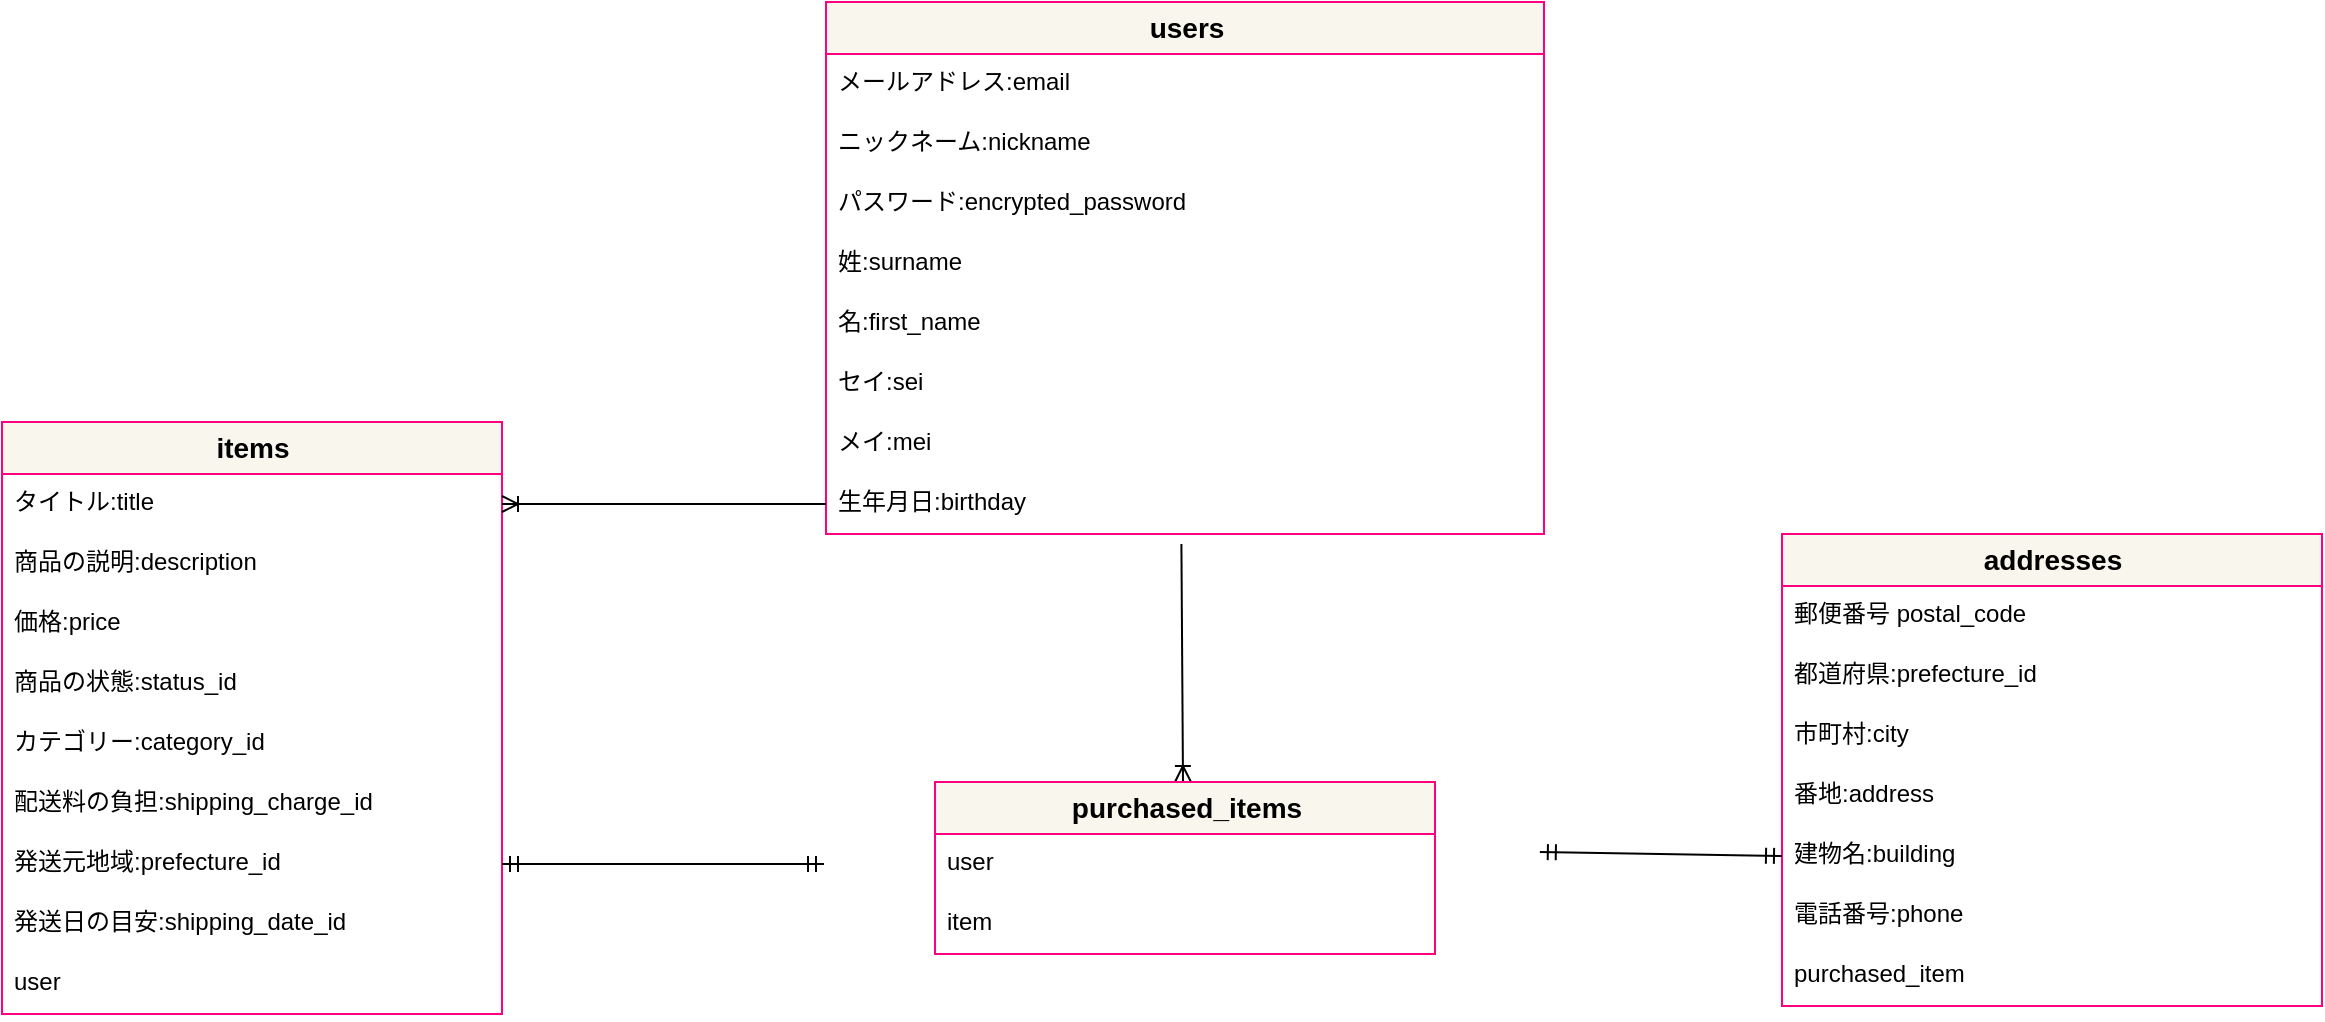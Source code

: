 <mxfile>
    <diagram id="pi56ZU3cPOmDDLXdVbHf" name="ページ1">
        <mxGraphModel dx="1290" dy="796" grid="1" gridSize="10" guides="1" tooltips="1" connect="1" arrows="1" fold="1" page="1" pageScale="1" pageWidth="1654" pageHeight="1169" math="0" shadow="0">
            <root>
                <mxCell id="0"/>
                <mxCell id="1" parent="0"/>
                <mxCell id="8" value="&lt;font color=&quot;#000000&quot;&gt;&lt;b&gt;items&lt;/b&gt;&lt;/font&gt;" style="swimlane;fontStyle=0;childLayout=stackLayout;horizontal=1;startSize=26;horizontalStack=0;resizeParent=1;resizeParentMax=0;resizeLast=0;collapsible=1;marginBottom=0;align=center;fontSize=14;strokeColor=#FF0080;fillColor=#f9f7ed;html=1;" parent="1" vertex="1">
                    <mxGeometry x="150" y="220" width="250" height="296" as="geometry"/>
                </mxCell>
                <mxCell id="11" value="タイトル:title" style="text;strokeColor=none;fillColor=none;spacingLeft=4;spacingRight=4;overflow=hidden;rotatable=0;points=[[0,0.5],[1,0.5]];portConstraint=eastwest;fontSize=12;" parent="8" vertex="1">
                    <mxGeometry y="26" width="250" height="30" as="geometry"/>
                </mxCell>
                <mxCell id="70" value="商品の説明:description" style="text;strokeColor=none;fillColor=none;spacingLeft=4;spacingRight=4;overflow=hidden;rotatable=0;points=[[0,0.5],[1,0.5]];portConstraint=eastwest;fontSize=12;" parent="8" vertex="1">
                    <mxGeometry y="56" width="250" height="30" as="geometry"/>
                </mxCell>
                <mxCell id="68" value="価格:price" style="text;strokeColor=none;fillColor=none;spacingLeft=4;spacingRight=4;overflow=hidden;rotatable=0;points=[[0,0.5],[1,0.5]];portConstraint=eastwest;fontSize=12;" parent="8" vertex="1">
                    <mxGeometry y="86" width="250" height="30" as="geometry"/>
                </mxCell>
                <mxCell id="65" value="商品の状態:status_id" style="text;strokeColor=none;fillColor=none;spacingLeft=4;spacingRight=4;overflow=hidden;rotatable=0;points=[[0,0.5],[1,0.5]];portConstraint=eastwest;fontSize=12;" parent="8" vertex="1">
                    <mxGeometry y="116" width="250" height="30" as="geometry"/>
                </mxCell>
                <mxCell id="64" value="カテゴリー:category_id" style="text;strokeColor=none;fillColor=none;spacingLeft=4;spacingRight=4;overflow=hidden;rotatable=0;points=[[0,0.5],[1,0.5]];portConstraint=eastwest;fontSize=12;" parent="8" vertex="1">
                    <mxGeometry y="146" width="250" height="30" as="geometry"/>
                </mxCell>
                <mxCell id="66" value="配送料の負担:shipping_charge_id" style="text;strokeColor=none;fillColor=none;spacingLeft=4;spacingRight=4;overflow=hidden;rotatable=0;points=[[0,0.5],[1,0.5]];portConstraint=eastwest;fontSize=12;" parent="8" vertex="1">
                    <mxGeometry y="176" width="250" height="30" as="geometry"/>
                </mxCell>
                <mxCell id="67" value="発送元地域:prefecture_id" style="text;strokeColor=none;fillColor=none;spacingLeft=4;spacingRight=4;overflow=hidden;rotatable=0;points=[[0,0.5],[1,0.5]];portConstraint=eastwest;fontSize=12;" parent="8" vertex="1">
                    <mxGeometry y="206" width="250" height="30" as="geometry"/>
                </mxCell>
                <mxCell id="90" value="発送日の目安:shipping_date_id" style="text;strokeColor=none;fillColor=none;spacingLeft=4;spacingRight=4;overflow=hidden;rotatable=0;points=[[0,0.5],[1,0.5]];portConstraint=eastwest;fontSize=12;" vertex="1" parent="8">
                    <mxGeometry y="236" width="250" height="30" as="geometry"/>
                </mxCell>
                <mxCell id="125" value="user" style="text;strokeColor=none;fillColor=none;spacingLeft=4;spacingRight=4;overflow=hidden;rotatable=0;points=[[0,0.5],[1,0.5]];portConstraint=eastwest;fontSize=12;" vertex="1" parent="8">
                    <mxGeometry y="266" width="250" height="30" as="geometry"/>
                </mxCell>
                <mxCell id="16" value="&lt;font color=&quot;#000000&quot;&gt;addresses&lt;/font&gt;" style="swimlane;fontStyle=1;childLayout=stackLayout;horizontal=1;startSize=26;horizontalStack=0;resizeParent=1;resizeParentMax=0;resizeLast=0;collapsible=1;marginBottom=0;align=center;fontSize=14;strokeColor=#FF0080;fillColor=#f9f7ed;html=1;" parent="1" vertex="1">
                    <mxGeometry x="1040" y="276" width="270" height="236" as="geometry"/>
                </mxCell>
                <mxCell id="17" value="郵便番号 postal_code" style="text;strokeColor=none;fillColor=none;spacingLeft=4;spacingRight=4;overflow=hidden;rotatable=0;points=[[0,0.5],[1,0.5]];portConstraint=eastwest;fontSize=12;" parent="16" vertex="1">
                    <mxGeometry y="26" width="270" height="30" as="geometry"/>
                </mxCell>
                <mxCell id="18" value="都道府県:prefecture_id" style="text;strokeColor=none;fillColor=none;spacingLeft=4;spacingRight=4;overflow=hidden;rotatable=0;points=[[0,0.5],[1,0.5]];portConstraint=eastwest;fontSize=12;" parent="16" vertex="1">
                    <mxGeometry y="56" width="270" height="30" as="geometry"/>
                </mxCell>
                <mxCell id="19" value="市町村:city" style="text;strokeColor=none;fillColor=none;spacingLeft=4;spacingRight=4;overflow=hidden;rotatable=0;points=[[0,0.5],[1,0.5]];portConstraint=eastwest;fontSize=12;" parent="16" vertex="1">
                    <mxGeometry y="86" width="270" height="30" as="geometry"/>
                </mxCell>
                <mxCell id="72" value="番地:address" style="text;strokeColor=none;fillColor=none;spacingLeft=4;spacingRight=4;overflow=hidden;rotatable=0;points=[[0,0.5],[1,0.5]];portConstraint=eastwest;fontSize=12;" parent="16" vertex="1">
                    <mxGeometry y="116" width="270" height="30" as="geometry"/>
                </mxCell>
                <mxCell id="73" value="建物名:building" style="text;strokeColor=none;fillColor=none;spacingLeft=4;spacingRight=4;overflow=hidden;rotatable=0;points=[[0,0.5],[1,0.5]];portConstraint=eastwest;fontSize=12;" parent="16" vertex="1">
                    <mxGeometry y="146" width="270" height="30" as="geometry"/>
                </mxCell>
                <mxCell id="74" value="電話番号:phone" style="text;strokeColor=none;fillColor=none;spacingLeft=4;spacingRight=4;overflow=hidden;rotatable=0;points=[[0,0.5],[1,0.5]];portConstraint=eastwest;fontSize=12;" parent="16" vertex="1">
                    <mxGeometry y="176" width="270" height="30" as="geometry"/>
                </mxCell>
                <mxCell id="124" value="purchased_item" style="text;strokeColor=none;fillColor=none;spacingLeft=4;spacingRight=4;overflow=hidden;rotatable=0;points=[[0,0.5],[1,0.5]];portConstraint=eastwest;fontSize=12;" vertex="1" parent="16">
                    <mxGeometry y="206" width="270" height="30" as="geometry"/>
                </mxCell>
                <mxCell id="21" value="&lt;font color=&quot;#000000&quot;&gt;&lt;b&gt;users&lt;br&gt;&lt;/b&gt;&lt;/font&gt;" style="swimlane;fontStyle=0;childLayout=stackLayout;horizontal=1;startSize=26;horizontalStack=0;resizeParent=1;resizeParentMax=0;resizeLast=0;collapsible=1;marginBottom=0;align=center;fontSize=14;strokeColor=#FF0080;fillColor=#f9f7ed;html=1;" parent="1" vertex="1">
                    <mxGeometry x="562" y="10" width="359" height="266" as="geometry"/>
                </mxCell>
                <mxCell id="62" value="メールアドレス:email" style="text;strokeColor=none;fillColor=none;spacingLeft=4;spacingRight=4;overflow=hidden;rotatable=0;points=[[0,0.5],[1,0.5]];portConstraint=eastwest;fontSize=12;" parent="21" vertex="1">
                    <mxGeometry y="26" width="359" height="30" as="geometry"/>
                </mxCell>
                <mxCell id="22" value="ニックネーム:nickname" style="text;strokeColor=none;fillColor=none;spacingLeft=4;spacingRight=4;overflow=hidden;rotatable=0;points=[[0,0.5],[1,0.5]];portConstraint=eastwest;fontSize=12;" parent="21" vertex="1">
                    <mxGeometry y="56" width="359" height="30" as="geometry"/>
                </mxCell>
                <mxCell id="23" value="パスワード:encrypted_password &#10;&#10;" style="text;strokeColor=none;fillColor=none;spacingLeft=4;spacingRight=4;overflow=hidden;rotatable=0;points=[[0,0.5],[1,0.5]];portConstraint=eastwest;fontSize=12;" parent="21" vertex="1">
                    <mxGeometry y="86" width="359" height="30" as="geometry"/>
                </mxCell>
                <mxCell id="24" value="姓:surname" style="text;strokeColor=none;fillColor=none;spacingLeft=4;spacingRight=4;overflow=hidden;rotatable=0;points=[[0,0.5],[1,0.5]];portConstraint=eastwest;fontSize=12;" parent="21" vertex="1">
                    <mxGeometry y="116" width="359" height="30" as="geometry"/>
                </mxCell>
                <mxCell id="52" value="名:first_name" style="text;strokeColor=none;fillColor=none;spacingLeft=4;spacingRight=4;overflow=hidden;rotatable=0;points=[[0,0.5],[1,0.5]];portConstraint=eastwest;fontSize=12;" parent="21" vertex="1">
                    <mxGeometry y="146" width="359" height="30" as="geometry"/>
                </mxCell>
                <mxCell id="53" value="セイ:sei" style="text;strokeColor=none;fillColor=none;spacingLeft=4;spacingRight=4;overflow=hidden;rotatable=0;points=[[0,0.5],[1,0.5]];portConstraint=eastwest;fontSize=12;" parent="21" vertex="1">
                    <mxGeometry y="176" width="359" height="30" as="geometry"/>
                </mxCell>
                <mxCell id="55" value="メイ:mei" style="text;strokeColor=none;fillColor=none;spacingLeft=4;spacingRight=4;overflow=hidden;rotatable=0;points=[[0,0.5],[1,0.5]];portConstraint=eastwest;fontSize=12;" parent="21" vertex="1">
                    <mxGeometry y="206" width="359" height="30" as="geometry"/>
                </mxCell>
                <mxCell id="61" value="生年月日:birthday" style="text;strokeColor=none;fillColor=none;spacingLeft=4;spacingRight=4;overflow=hidden;rotatable=0;points=[[0,0.5],[1,0.5]];portConstraint=eastwest;fontSize=12;" parent="21" vertex="1">
                    <mxGeometry y="236" width="359" height="30" as="geometry"/>
                </mxCell>
                <mxCell id="81" value="" style="fontSize=12;html=1;endArrow=ERoneToMany;jumpSize=20;strokeWidth=1;entryX=1;entryY=0.5;entryDx=0;entryDy=0;exitX=0;exitY=0.5;exitDx=0;exitDy=0;" parent="1" source="61" target="11" edge="1">
                    <mxGeometry width="100" height="100" relative="1" as="geometry">
                        <mxPoint x="540" y="261" as="sourcePoint"/>
                        <mxPoint x="410" y="261" as="targetPoint"/>
                    </mxGeometry>
                </mxCell>
                <mxCell id="84" value="" style="fontSize=12;html=1;endArrow=ERoneToMany;strokeWidth=1;entryX=0.5;entryY=0;entryDx=0;entryDy=0;exitX=0.495;exitY=1.167;exitDx=0;exitDy=0;exitPerimeter=0;" parent="1" source="61" edge="1">
                    <mxGeometry width="100" height="100" relative="1" as="geometry">
                        <mxPoint x="410" y="370" as="sourcePoint"/>
                        <mxPoint x="740.5" y="400" as="targetPoint"/>
                    </mxGeometry>
                </mxCell>
                <mxCell id="85" value="" style="fontSize=12;html=1;endArrow=ERmandOne;startArrow=ERmandOne;strokeWidth=1;entryX=0;entryY=0.5;entryDx=0;entryDy=0;exitX=0.997;exitY=0.3;exitDx=0;exitDy=0;exitPerimeter=0;" parent="1" target="73" edge="1">
                    <mxGeometry width="100" height="100" relative="1" as="geometry">
                        <mxPoint x="918.923" y="435" as="sourcePoint"/>
                        <mxPoint x="798" y="442" as="targetPoint"/>
                    </mxGeometry>
                </mxCell>
                <mxCell id="88" value="" style="fontSize=12;html=1;endArrow=ERmandOne;startArrow=ERmandOne;strokeWidth=1;entryX=0;entryY=0.5;entryDx=0;entryDy=0;exitX=1;exitY=0.5;exitDx=0;exitDy=0;" parent="1" source="67" edge="1">
                    <mxGeometry width="100" height="100" relative="1" as="geometry">
                        <mxPoint x="400" y="441" as="sourcePoint"/>
                        <mxPoint x="561" y="441" as="targetPoint"/>
                    </mxGeometry>
                </mxCell>
                <mxCell id="114" value="&lt;b style=&quot;color: rgb(0 , 0 , 0)&quot;&gt;purchased_items&lt;/b&gt;" style="swimlane;fontStyle=0;childLayout=stackLayout;horizontal=1;startSize=26;horizontalStack=0;resizeParent=1;resizeParentMax=0;resizeLast=0;collapsible=1;marginBottom=0;align=center;fontSize=14;strokeColor=#FF0080;fillColor=#f9f7ed;html=1;" vertex="1" parent="1">
                    <mxGeometry x="616.5" y="400" width="250" height="86" as="geometry"/>
                </mxCell>
                <mxCell id="116" value="user" style="text;strokeColor=none;fillColor=none;spacingLeft=4;spacingRight=4;overflow=hidden;rotatable=0;points=[[0,0.5],[1,0.5]];portConstraint=eastwest;fontSize=12;" vertex="1" parent="114">
                    <mxGeometry y="26" width="250" height="30" as="geometry"/>
                </mxCell>
                <mxCell id="123" value="item" style="text;strokeColor=none;fillColor=none;spacingLeft=4;spacingRight=4;overflow=hidden;rotatable=0;points=[[0,0.5],[1,0.5]];portConstraint=eastwest;fontSize=12;" vertex="1" parent="114">
                    <mxGeometry y="56" width="250" height="30" as="geometry"/>
                </mxCell>
            </root>
        </mxGraphModel>
    </diagram>
</mxfile>